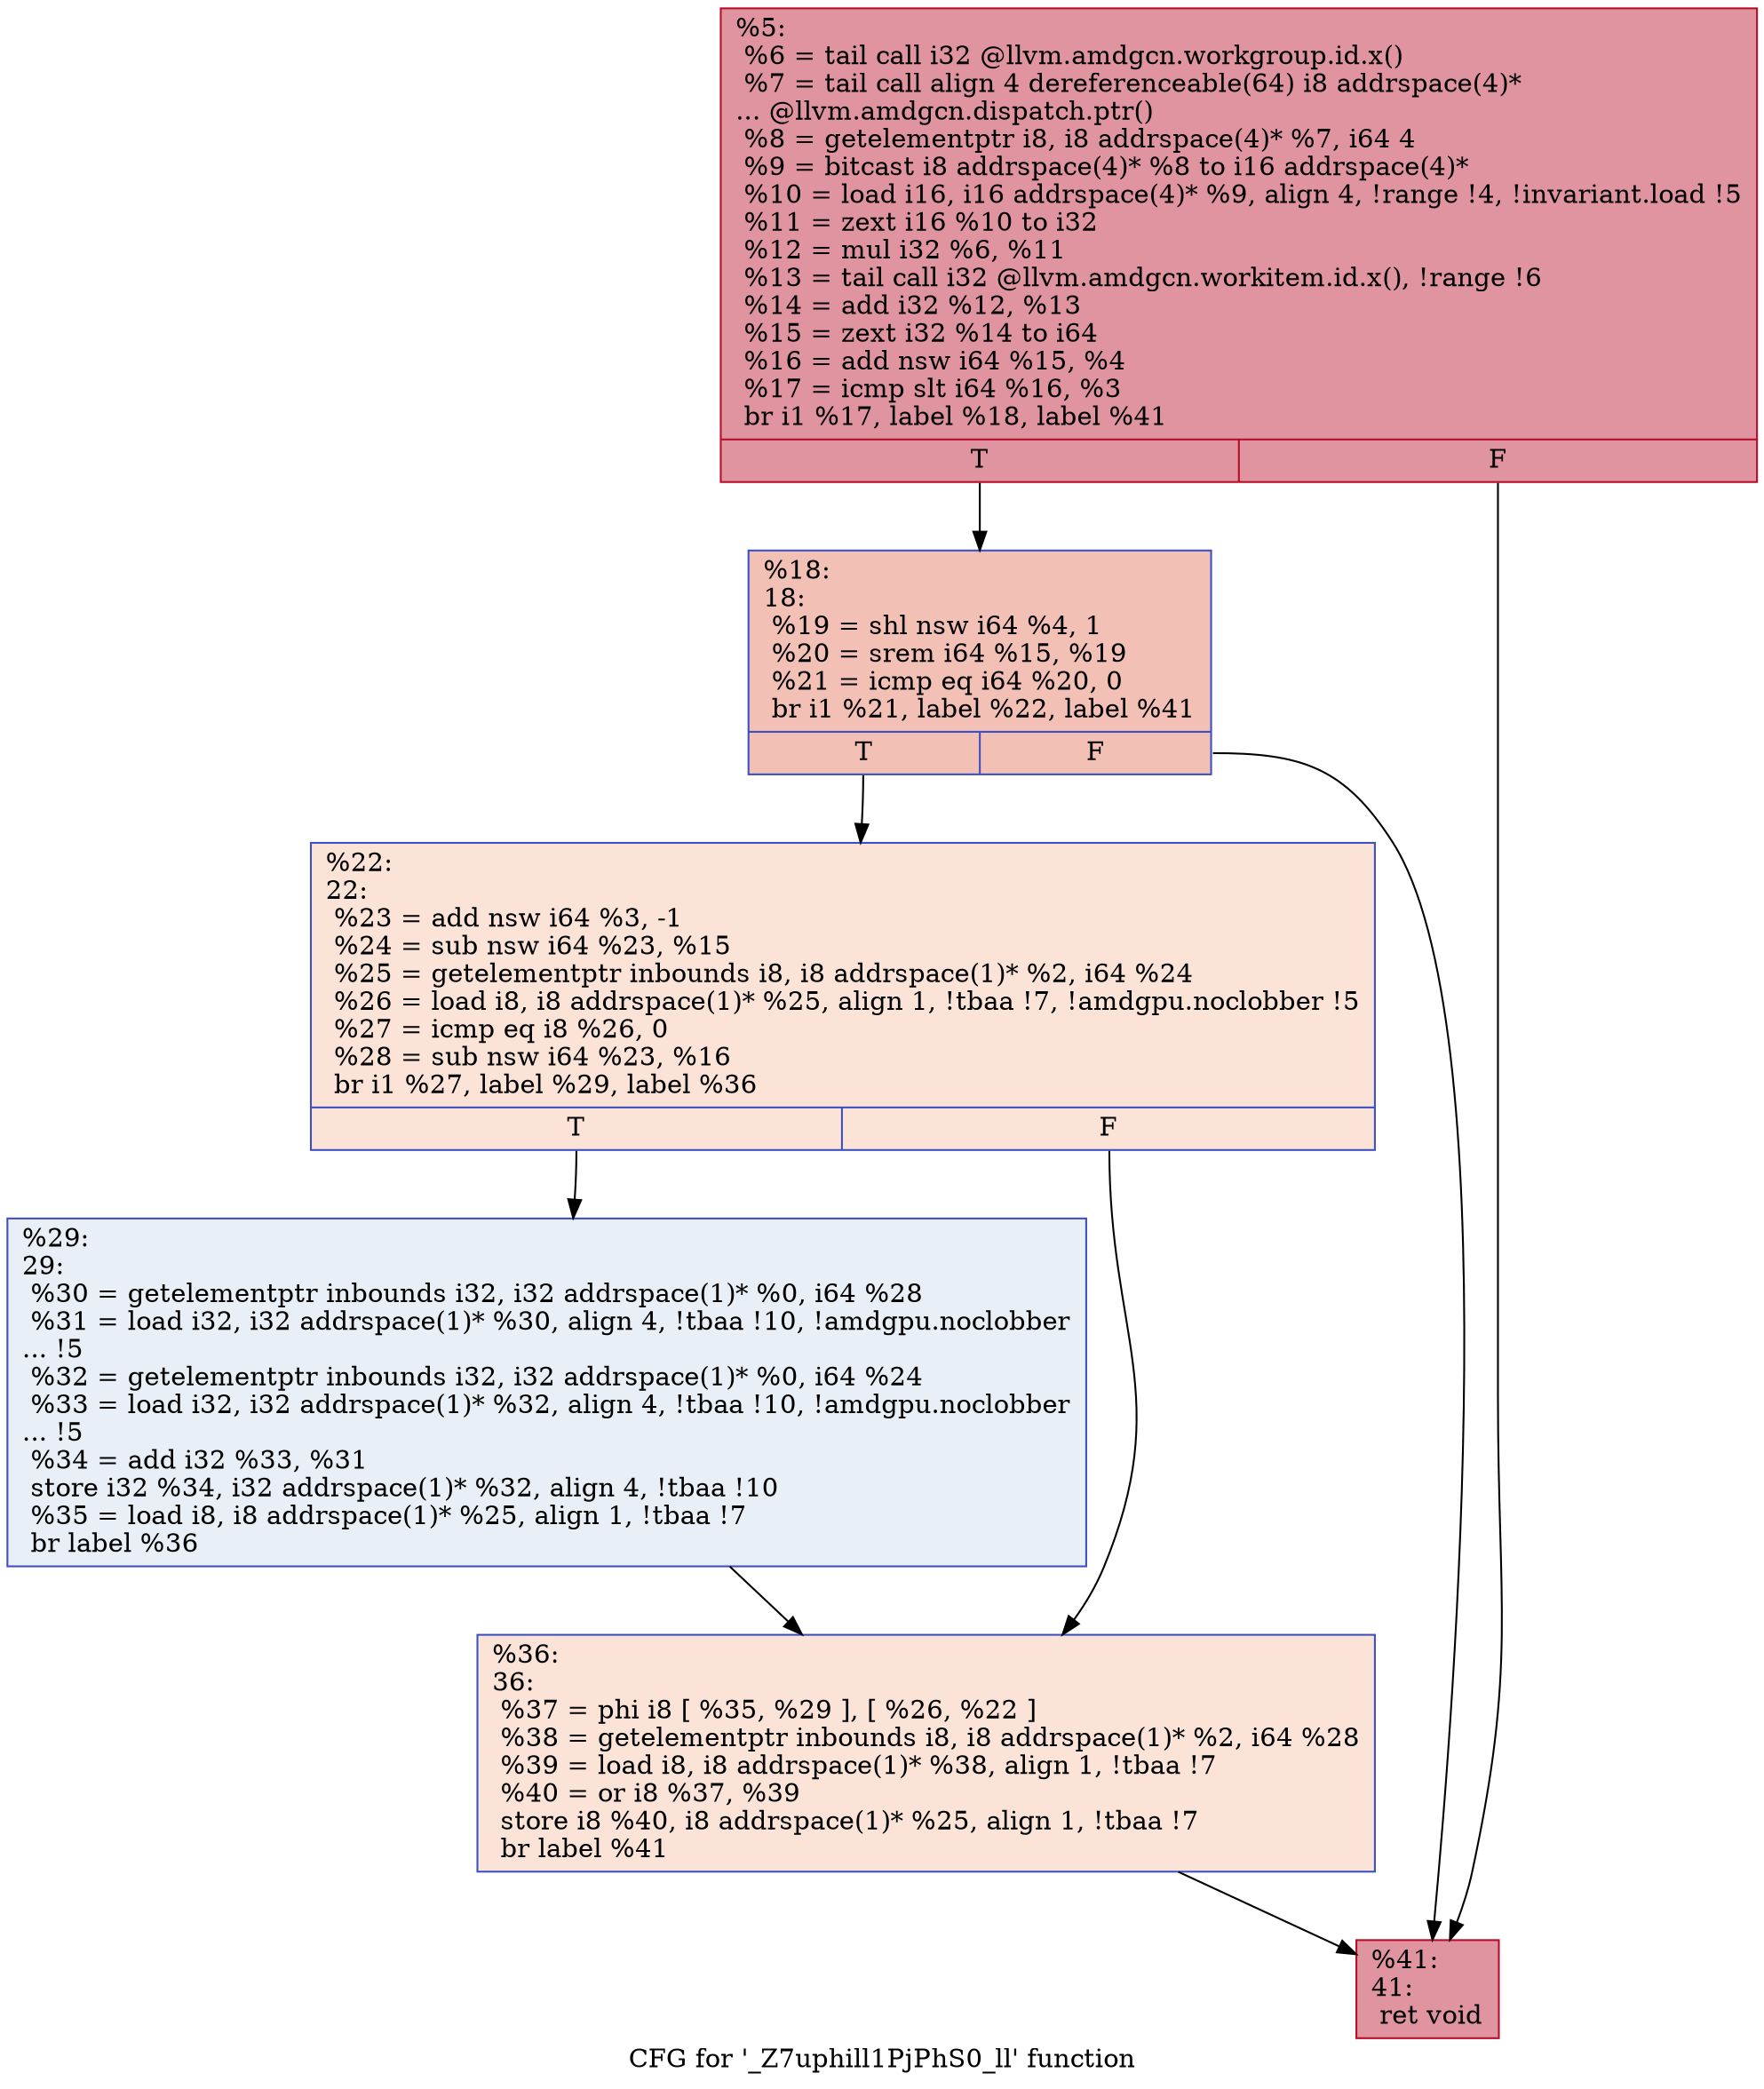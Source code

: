 digraph "CFG for '_Z7uphill1PjPhS0_ll' function" {
	label="CFG for '_Z7uphill1PjPhS0_ll' function";

	Node0x5d8a470 [shape=record,color="#b70d28ff", style=filled, fillcolor="#b70d2870",label="{%5:\l  %6 = tail call i32 @llvm.amdgcn.workgroup.id.x()\l  %7 = tail call align 4 dereferenceable(64) i8 addrspace(4)*\l... @llvm.amdgcn.dispatch.ptr()\l  %8 = getelementptr i8, i8 addrspace(4)* %7, i64 4\l  %9 = bitcast i8 addrspace(4)* %8 to i16 addrspace(4)*\l  %10 = load i16, i16 addrspace(4)* %9, align 4, !range !4, !invariant.load !5\l  %11 = zext i16 %10 to i32\l  %12 = mul i32 %6, %11\l  %13 = tail call i32 @llvm.amdgcn.workitem.id.x(), !range !6\l  %14 = add i32 %12, %13\l  %15 = zext i32 %14 to i64\l  %16 = add nsw i64 %15, %4\l  %17 = icmp slt i64 %16, %3\l  br i1 %17, label %18, label %41\l|{<s0>T|<s1>F}}"];
	Node0x5d8a470:s0 -> Node0x5d8c4b0;
	Node0x5d8a470:s1 -> Node0x5d8c540;
	Node0x5d8c4b0 [shape=record,color="#3d50c3ff", style=filled, fillcolor="#e5705870",label="{%18:\l18:                                               \l  %19 = shl nsw i64 %4, 1\l  %20 = srem i64 %15, %19\l  %21 = icmp eq i64 %20, 0\l  br i1 %21, label %22, label %41\l|{<s0>T|<s1>F}}"];
	Node0x5d8c4b0:s0 -> Node0x5d8c860;
	Node0x5d8c4b0:s1 -> Node0x5d8c540;
	Node0x5d8c860 [shape=record,color="#3d50c3ff", style=filled, fillcolor="#f6bfa670",label="{%22:\l22:                                               \l  %23 = add nsw i64 %3, -1\l  %24 = sub nsw i64 %23, %15\l  %25 = getelementptr inbounds i8, i8 addrspace(1)* %2, i64 %24\l  %26 = load i8, i8 addrspace(1)* %25, align 1, !tbaa !7, !amdgpu.noclobber !5\l  %27 = icmp eq i8 %26, 0\l  %28 = sub nsw i64 %23, %16\l  br i1 %27, label %29, label %36\l|{<s0>T|<s1>F}}"];
	Node0x5d8c860:s0 -> Node0x5d8d4a0;
	Node0x5d8c860:s1 -> Node0x5d8d530;
	Node0x5d8d4a0 [shape=record,color="#3d50c3ff", style=filled, fillcolor="#cedaeb70",label="{%29:\l29:                                               \l  %30 = getelementptr inbounds i32, i32 addrspace(1)* %0, i64 %28\l  %31 = load i32, i32 addrspace(1)* %30, align 4, !tbaa !10, !amdgpu.noclobber\l... !5\l  %32 = getelementptr inbounds i32, i32 addrspace(1)* %0, i64 %24\l  %33 = load i32, i32 addrspace(1)* %32, align 4, !tbaa !10, !amdgpu.noclobber\l... !5\l  %34 = add i32 %33, %31\l  store i32 %34, i32 addrspace(1)* %32, align 4, !tbaa !10\l  %35 = load i8, i8 addrspace(1)* %25, align 1, !tbaa !7\l  br label %36\l}"];
	Node0x5d8d4a0 -> Node0x5d8d530;
	Node0x5d8d530 [shape=record,color="#3d50c3ff", style=filled, fillcolor="#f6bfa670",label="{%36:\l36:                                               \l  %37 = phi i8 [ %35, %29 ], [ %26, %22 ]\l  %38 = getelementptr inbounds i8, i8 addrspace(1)* %2, i64 %28\l  %39 = load i8, i8 addrspace(1)* %38, align 1, !tbaa !7\l  %40 = or i8 %37, %39\l  store i8 %40, i8 addrspace(1)* %25, align 1, !tbaa !7\l  br label %41\l}"];
	Node0x5d8d530 -> Node0x5d8c540;
	Node0x5d8c540 [shape=record,color="#b70d28ff", style=filled, fillcolor="#b70d2870",label="{%41:\l41:                                               \l  ret void\l}"];
}
